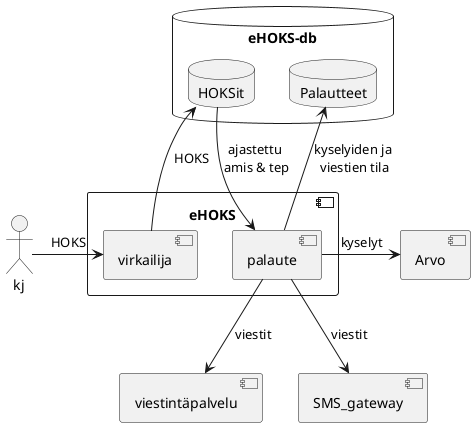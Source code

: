 @startuml

database "eHOKS-db" as edb {
  database HOKSit
  database Palautteet
}

component eHOKS {
  component virkailija
  component palaute
}

:kj:
[viestintäpalvelu]
[Arvo]
[SMS_gateway]

kj -> virkailija : HOKS
HOKSit <-- virkailija : HOKS
HOKSit --> palaute : ajastettu \namis & tep
Palautteet <-- palaute : kyselyiden ja \nviestien tila
palaute --> viestintäpalvelu : viestit
palaute --> SMS_gateway : viestit
palaute -> Arvo : kyselyt

@enduml

